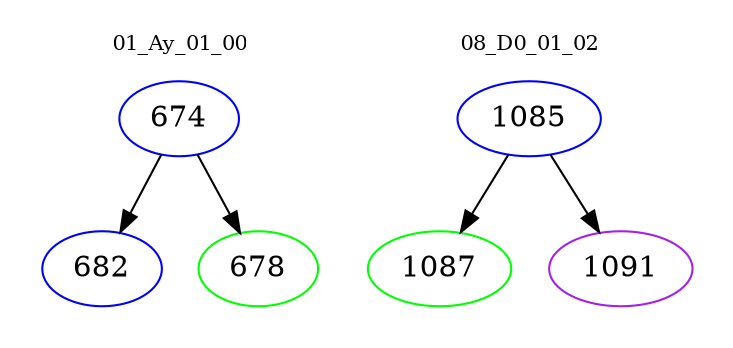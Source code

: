digraph{
subgraph cluster_0 {
color = white
label = "01_Ay_01_00";
fontsize=10;
T0_674 [label="674", color="blue"]
T0_674 -> T0_682 [color="black"]
T0_682 [label="682", color="blue"]
T0_674 -> T0_678 [color="black"]
T0_678 [label="678", color="green"]
}
subgraph cluster_1 {
color = white
label = "08_D0_01_02";
fontsize=10;
T1_1085 [label="1085", color="blue"]
T1_1085 -> T1_1087 [color="black"]
T1_1087 [label="1087", color="green"]
T1_1085 -> T1_1091 [color="black"]
T1_1091 [label="1091", color="purple"]
}
}
